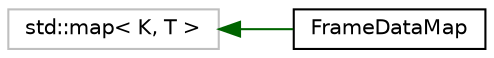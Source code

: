 digraph "Graphical Class Hierarchy"
{
 // INTERACTIVE_SVG=YES
  edge [fontname="Helvetica",fontsize="10",labelfontname="Helvetica",labelfontsize="10"];
  node [fontname="Helvetica",fontsize="10",shape=record];
  rankdir="LR";
  Node1 [label="std::map\< K, T \>",height=0.2,width=0.4,color="grey75", fillcolor="white", style="filled",tooltip="STL class. "];
  Node1 -> Node2 [dir="back",color="darkgreen",fontsize="10",style="solid",fontname="Helvetica"];
  Node2 [label="FrameDataMap",height=0.2,width=0.4,color="black", fillcolor="white", style="filled",URL="$db/d71/class_frame_data_map.html",tooltip="A general storage map, for plugins to store and read their data. "];
}
